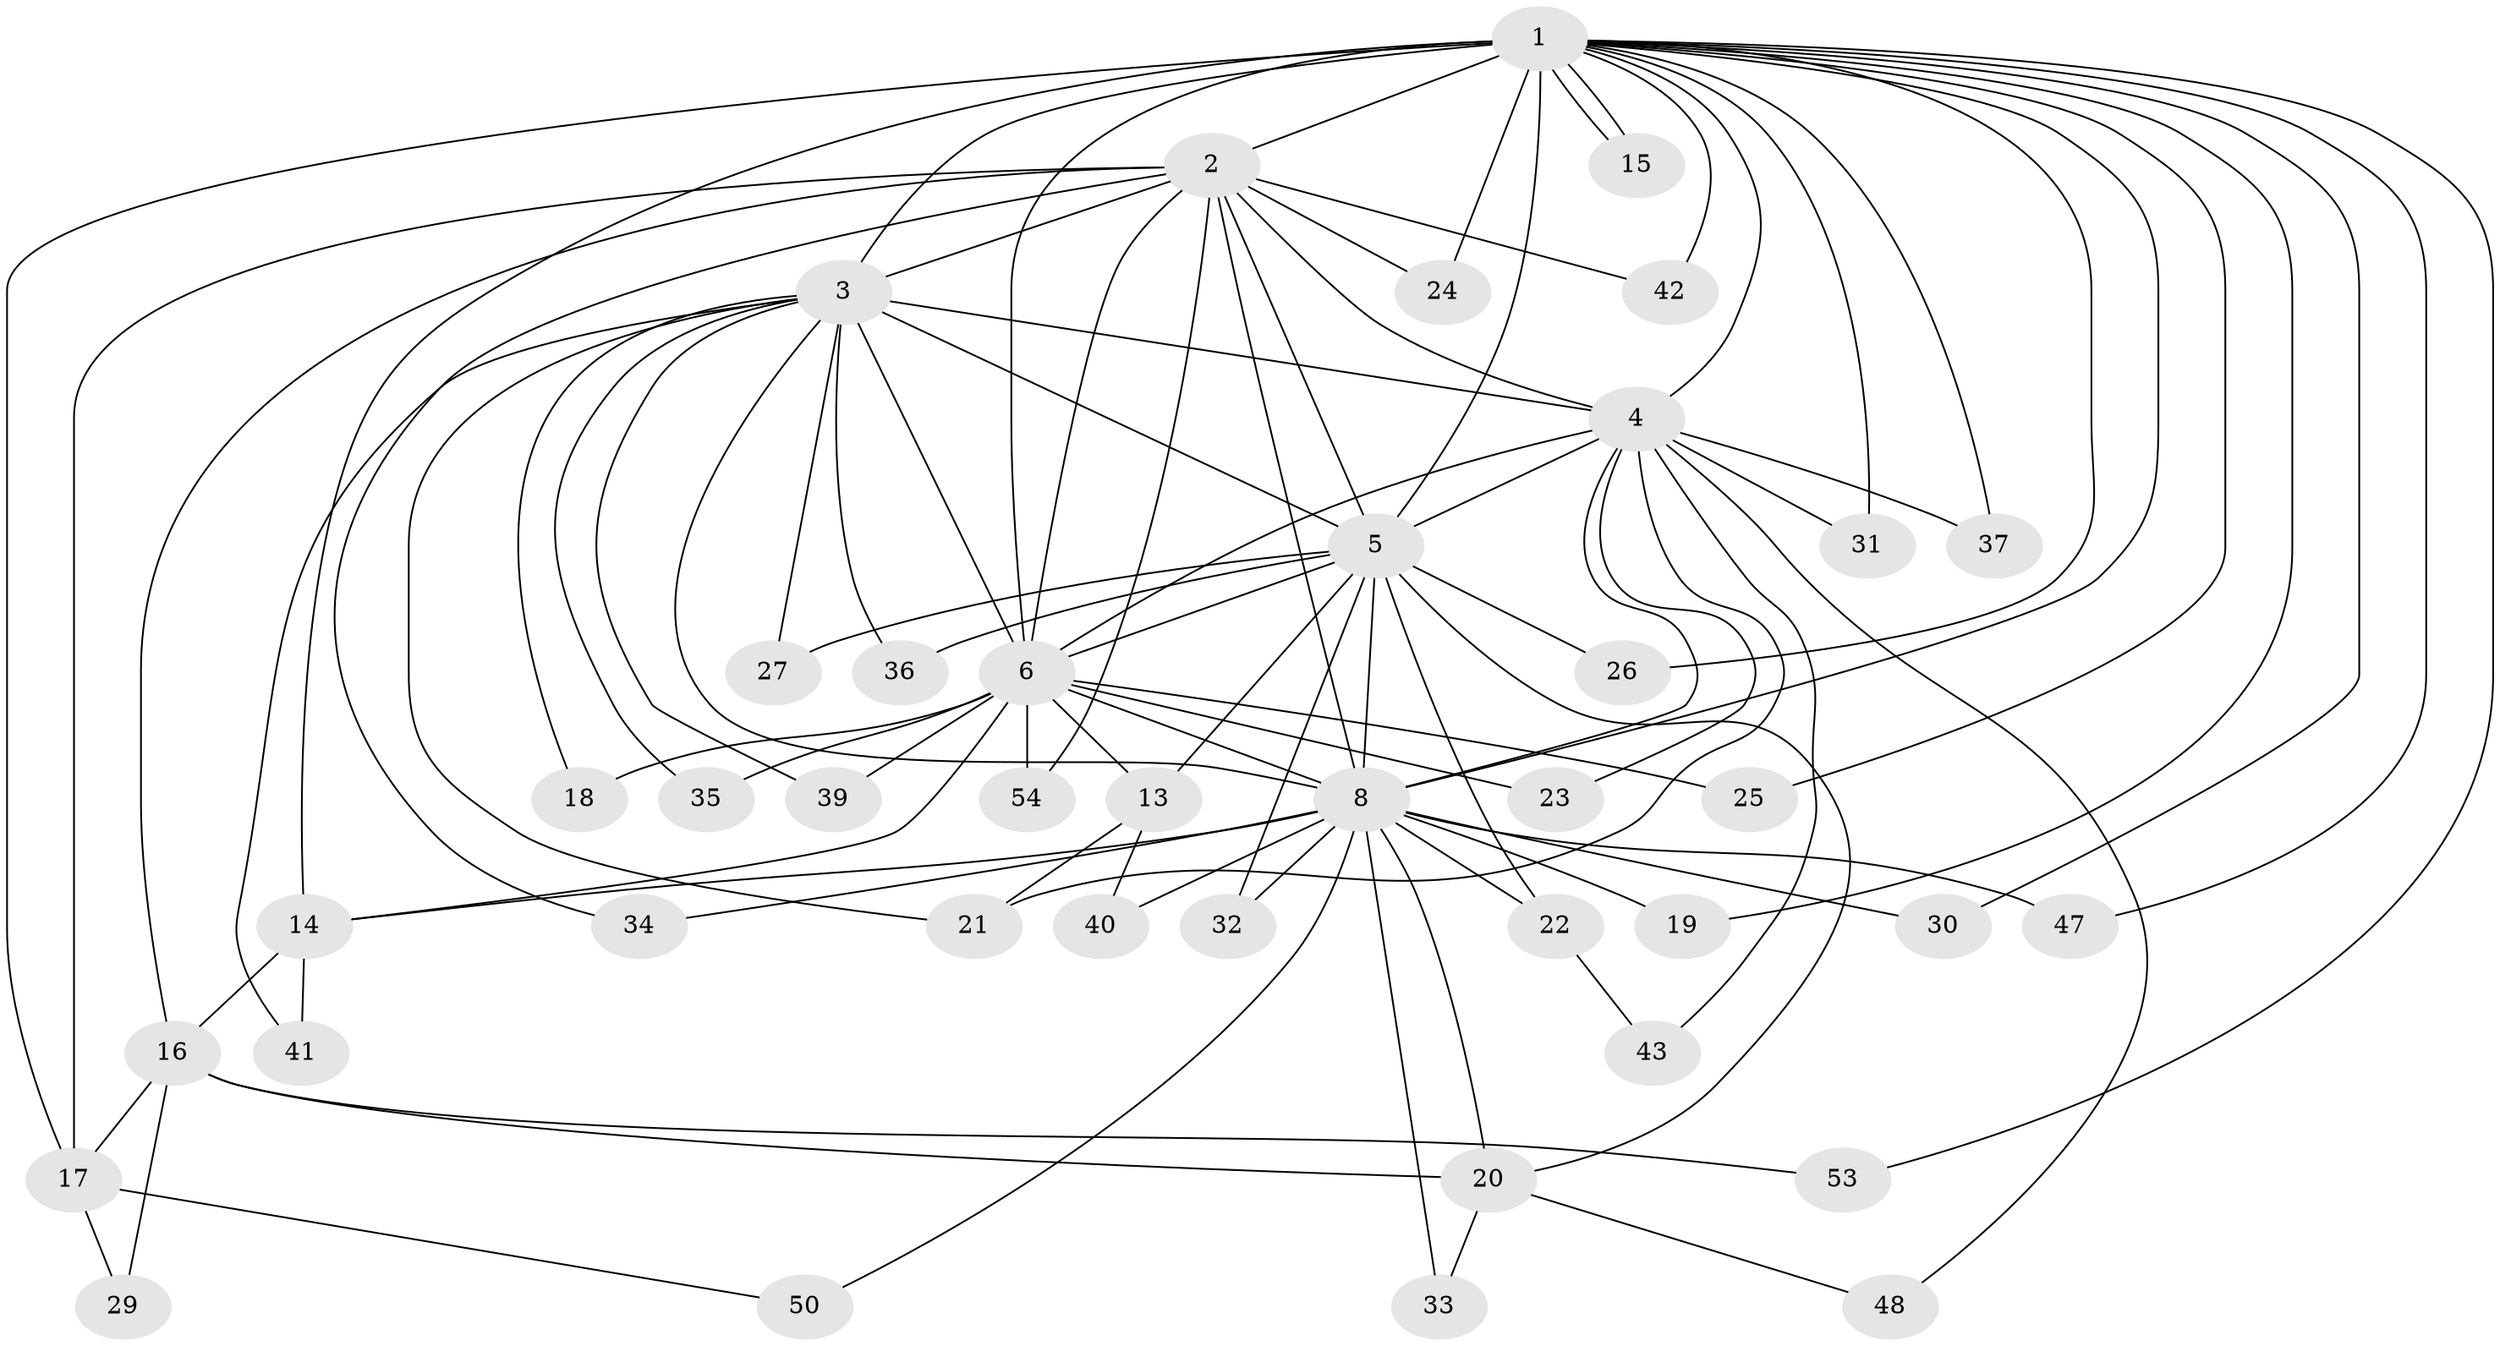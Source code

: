 // original degree distribution, {19: 0.03636363636363636, 17: 0.01818181818181818, 16: 0.05454545454545454, 13: 0.01818181818181818, 12: 0.03636363636363636, 15: 0.01818181818181818, 5: 0.05454545454545454, 4: 0.07272727272727272, 2: 0.6, 6: 0.01818181818181818, 3: 0.07272727272727272}
// Generated by graph-tools (version 1.1) at 2025/41/03/06/25 10:41:42]
// undirected, 41 vertices, 93 edges
graph export_dot {
graph [start="1"]
  node [color=gray90,style=filled];
  1 [super="+7"];
  2 [super="+52"];
  3 [super="+12"];
  4 [super="+51"];
  5 [super="+9"];
  6 [super="+10"];
  8 [super="+11"];
  13;
  14 [super="+55"];
  15;
  16 [super="+49"];
  17 [super="+38"];
  18 [super="+46"];
  19;
  20 [super="+28"];
  21 [super="+45"];
  22;
  23;
  24;
  25;
  26;
  27;
  29;
  30 [super="+44"];
  31;
  32;
  33;
  34;
  35;
  36;
  37;
  39;
  40;
  41;
  42;
  43;
  47;
  48;
  50;
  53;
  54;
  1 -- 2 [weight=2];
  1 -- 3 [weight=2];
  1 -- 4 [weight=2];
  1 -- 5 [weight=4];
  1 -- 6 [weight=4];
  1 -- 8 [weight=2];
  1 -- 15;
  1 -- 15;
  1 -- 17 [weight=2];
  1 -- 19;
  1 -- 24;
  1 -- 26;
  1 -- 37;
  1 -- 42;
  1 -- 47;
  1 -- 14;
  1 -- 53;
  1 -- 25;
  1 -- 30;
  1 -- 31;
  2 -- 3;
  2 -- 4;
  2 -- 5 [weight=2];
  2 -- 6 [weight=2];
  2 -- 8;
  2 -- 16;
  2 -- 17;
  2 -- 24;
  2 -- 34;
  2 -- 42;
  2 -- 54;
  3 -- 4;
  3 -- 5 [weight=2];
  3 -- 6 [weight=2];
  3 -- 8;
  3 -- 18;
  3 -- 21;
  3 -- 36;
  3 -- 39;
  3 -- 41;
  3 -- 27;
  3 -- 35;
  4 -- 5 [weight=2];
  4 -- 6 [weight=2];
  4 -- 8 [weight=2];
  4 -- 23;
  4 -- 31;
  4 -- 37;
  4 -- 43;
  4 -- 48;
  4 -- 21;
  5 -- 6 [weight=4];
  5 -- 8 [weight=2];
  5 -- 20;
  5 -- 22;
  5 -- 27;
  5 -- 32;
  5 -- 36;
  5 -- 13;
  5 -- 26;
  6 -- 8 [weight=3];
  6 -- 13;
  6 -- 23;
  6 -- 25;
  6 -- 35;
  6 -- 39;
  6 -- 14;
  6 -- 18 [weight=2];
  6 -- 54;
  8 -- 19;
  8 -- 22;
  8 -- 32;
  8 -- 40;
  8 -- 47;
  8 -- 50;
  8 -- 33;
  8 -- 34;
  8 -- 20;
  8 -- 14;
  8 -- 30;
  13 -- 21;
  13 -- 40;
  14 -- 16;
  14 -- 41;
  16 -- 20;
  16 -- 29;
  16 -- 53;
  16 -- 17;
  17 -- 29;
  17 -- 50;
  20 -- 33;
  20 -- 48;
  22 -- 43;
}
